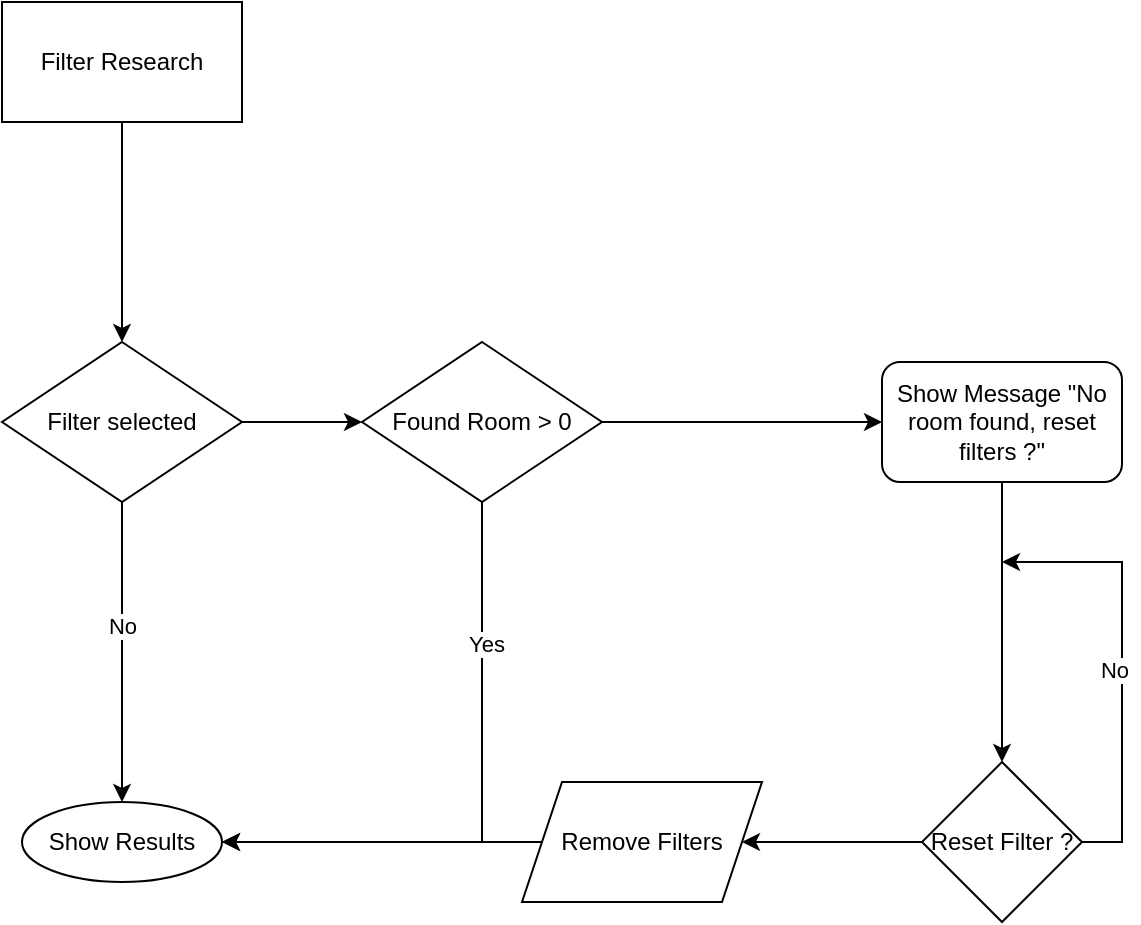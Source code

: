 <mxfile version="27.1.5">
  <diagram id="C5RBs43oDa-KdzZeNtuy" name="Page-1">
    <mxGraphModel dx="1611" dy="778" grid="1" gridSize="10" guides="1" tooltips="1" connect="1" arrows="1" fold="1" page="1" pageScale="1" pageWidth="827" pageHeight="1169" math="0" shadow="0">
      <root>
        <mxCell id="WIyWlLk6GJQsqaUBKTNV-0" />
        <mxCell id="WIyWlLk6GJQsqaUBKTNV-1" parent="WIyWlLk6GJQsqaUBKTNV-0" />
        <mxCell id="akVM2y_Juluhqkc2x5KZ-5" style="edgeStyle=orthogonalEdgeStyle;rounded=0;orthogonalLoop=1;jettySize=auto;html=1;" edge="1" parent="WIyWlLk6GJQsqaUBKTNV-1" source="akVM2y_Juluhqkc2x5KZ-3" target="akVM2y_Juluhqkc2x5KZ-4">
          <mxGeometry relative="1" as="geometry" />
        </mxCell>
        <mxCell id="akVM2y_Juluhqkc2x5KZ-3" value="Filter Research" style="rounded=0;whiteSpace=wrap;html=1;" vertex="1" parent="WIyWlLk6GJQsqaUBKTNV-1">
          <mxGeometry x="210" y="90" width="120" height="60" as="geometry" />
        </mxCell>
        <mxCell id="akVM2y_Juluhqkc2x5KZ-7" style="edgeStyle=orthogonalEdgeStyle;rounded=0;orthogonalLoop=1;jettySize=auto;html=1;entryX=0;entryY=0.5;entryDx=0;entryDy=0;" edge="1" parent="WIyWlLk6GJQsqaUBKTNV-1" source="akVM2y_Juluhqkc2x5KZ-4" target="akVM2y_Juluhqkc2x5KZ-12">
          <mxGeometry relative="1" as="geometry">
            <mxPoint x="350" y="300" as="targetPoint" />
          </mxGeometry>
        </mxCell>
        <mxCell id="akVM2y_Juluhqkc2x5KZ-10" style="edgeStyle=orthogonalEdgeStyle;rounded=0;orthogonalLoop=1;jettySize=auto;html=1;entryX=0.5;entryY=0;entryDx=0;entryDy=0;" edge="1" parent="WIyWlLk6GJQsqaUBKTNV-1" source="akVM2y_Juluhqkc2x5KZ-4" target="akVM2y_Juluhqkc2x5KZ-9">
          <mxGeometry relative="1" as="geometry" />
        </mxCell>
        <mxCell id="akVM2y_Juluhqkc2x5KZ-11" value="No" style="edgeLabel;html=1;align=center;verticalAlign=middle;resizable=0;points=[];" vertex="1" connectable="0" parent="akVM2y_Juluhqkc2x5KZ-10">
          <mxGeometry x="-0.173" relative="1" as="geometry">
            <mxPoint as="offset" />
          </mxGeometry>
        </mxCell>
        <mxCell id="akVM2y_Juluhqkc2x5KZ-4" value="Filter selected" style="rhombus;whiteSpace=wrap;html=1;" vertex="1" parent="WIyWlLk6GJQsqaUBKTNV-1">
          <mxGeometry x="210" y="260" width="120" height="80" as="geometry" />
        </mxCell>
        <mxCell id="akVM2y_Juluhqkc2x5KZ-9" value="Show Results" style="ellipse;whiteSpace=wrap;html=1;" vertex="1" parent="WIyWlLk6GJQsqaUBKTNV-1">
          <mxGeometry x="220" y="490" width="100" height="40" as="geometry" />
        </mxCell>
        <mxCell id="akVM2y_Juluhqkc2x5KZ-14" style="edgeStyle=orthogonalEdgeStyle;rounded=0;orthogonalLoop=1;jettySize=auto;html=1;entryX=1;entryY=0.5;entryDx=0;entryDy=0;exitX=0.5;exitY=1;exitDx=0;exitDy=0;" edge="1" parent="WIyWlLk6GJQsqaUBKTNV-1" source="akVM2y_Juluhqkc2x5KZ-12" target="akVM2y_Juluhqkc2x5KZ-9">
          <mxGeometry relative="1" as="geometry" />
        </mxCell>
        <mxCell id="akVM2y_Juluhqkc2x5KZ-15" value="Yes" style="edgeLabel;html=1;align=center;verticalAlign=middle;resizable=0;points=[];" vertex="1" connectable="0" parent="akVM2y_Juluhqkc2x5KZ-14">
          <mxGeometry x="-0.527" y="2" relative="1" as="geometry">
            <mxPoint as="offset" />
          </mxGeometry>
        </mxCell>
        <mxCell id="akVM2y_Juluhqkc2x5KZ-16" style="edgeStyle=orthogonalEdgeStyle;rounded=0;orthogonalLoop=1;jettySize=auto;html=1;entryX=0;entryY=0.5;entryDx=0;entryDy=0;" edge="1" parent="WIyWlLk6GJQsqaUBKTNV-1" source="akVM2y_Juluhqkc2x5KZ-12" target="akVM2y_Juluhqkc2x5KZ-19">
          <mxGeometry relative="1" as="geometry">
            <mxPoint x="560" y="300" as="targetPoint" />
          </mxGeometry>
        </mxCell>
        <mxCell id="akVM2y_Juluhqkc2x5KZ-12" value="Found Room &amp;gt; 0" style="rhombus;whiteSpace=wrap;html=1;" vertex="1" parent="WIyWlLk6GJQsqaUBKTNV-1">
          <mxGeometry x="390" y="260" width="120" height="80" as="geometry" />
        </mxCell>
        <mxCell id="akVM2y_Juluhqkc2x5KZ-22" style="edgeStyle=orthogonalEdgeStyle;rounded=0;orthogonalLoop=1;jettySize=auto;html=1;" edge="1" parent="WIyWlLk6GJQsqaUBKTNV-1" source="akVM2y_Juluhqkc2x5KZ-19" target="akVM2y_Juluhqkc2x5KZ-20">
          <mxGeometry relative="1" as="geometry" />
        </mxCell>
        <mxCell id="akVM2y_Juluhqkc2x5KZ-19" value="Show Message &quot;No room found, reset filters ?&quot;" style="rounded=1;whiteSpace=wrap;html=1;" vertex="1" parent="WIyWlLk6GJQsqaUBKTNV-1">
          <mxGeometry x="650" y="270" width="120" height="60" as="geometry" />
        </mxCell>
        <mxCell id="akVM2y_Juluhqkc2x5KZ-23" style="edgeStyle=orthogonalEdgeStyle;rounded=0;orthogonalLoop=1;jettySize=auto;html=1;" edge="1" parent="WIyWlLk6GJQsqaUBKTNV-1" source="akVM2y_Juluhqkc2x5KZ-28" target="akVM2y_Juluhqkc2x5KZ-9">
          <mxGeometry relative="1" as="geometry" />
        </mxCell>
        <mxCell id="akVM2y_Juluhqkc2x5KZ-26" style="edgeStyle=orthogonalEdgeStyle;rounded=0;orthogonalLoop=1;jettySize=auto;html=1;exitX=1;exitY=0.5;exitDx=0;exitDy=0;" edge="1" parent="WIyWlLk6GJQsqaUBKTNV-1" source="akVM2y_Juluhqkc2x5KZ-20">
          <mxGeometry relative="1" as="geometry">
            <mxPoint x="710" y="370" as="targetPoint" />
            <Array as="points">
              <mxPoint x="770" y="510" />
              <mxPoint x="770" y="370" />
            </Array>
          </mxGeometry>
        </mxCell>
        <mxCell id="akVM2y_Juluhqkc2x5KZ-27" value="No" style="edgeLabel;html=1;align=center;verticalAlign=middle;resizable=0;points=[];" vertex="1" connectable="0" parent="akVM2y_Juluhqkc2x5KZ-26">
          <mxGeometry x="-0.036" y="4" relative="1" as="geometry">
            <mxPoint as="offset" />
          </mxGeometry>
        </mxCell>
        <mxCell id="akVM2y_Juluhqkc2x5KZ-20" value="Reset Filter ?" style="rhombus;whiteSpace=wrap;html=1;" vertex="1" parent="WIyWlLk6GJQsqaUBKTNV-1">
          <mxGeometry x="670" y="470" width="80" height="80" as="geometry" />
        </mxCell>
        <mxCell id="akVM2y_Juluhqkc2x5KZ-29" value="" style="edgeStyle=orthogonalEdgeStyle;rounded=0;orthogonalLoop=1;jettySize=auto;html=1;entryX=1;entryY=0.5;entryDx=0;entryDy=0;" edge="1" parent="WIyWlLk6GJQsqaUBKTNV-1" source="akVM2y_Juluhqkc2x5KZ-20" target="akVM2y_Juluhqkc2x5KZ-28">
          <mxGeometry relative="1" as="geometry">
            <mxPoint x="670" y="510" as="sourcePoint" />
            <mxPoint x="600" y="510" as="targetPoint" />
          </mxGeometry>
        </mxCell>
        <mxCell id="akVM2y_Juluhqkc2x5KZ-28" value="Remove Filters" style="shape=parallelogram;perimeter=parallelogramPerimeter;whiteSpace=wrap;html=1;fixedSize=1;" vertex="1" parent="WIyWlLk6GJQsqaUBKTNV-1">
          <mxGeometry x="470" y="480" width="120" height="60" as="geometry" />
        </mxCell>
      </root>
    </mxGraphModel>
  </diagram>
</mxfile>
